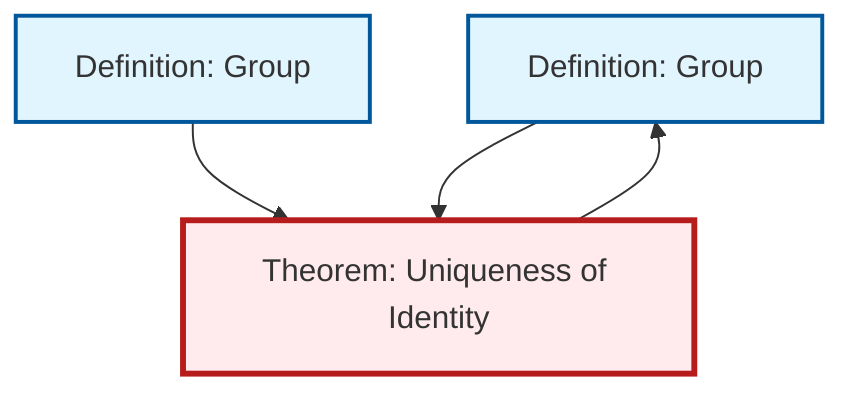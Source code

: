graph TD
    classDef definition fill:#e1f5fe,stroke:#01579b,stroke-width:2px
    classDef theorem fill:#f3e5f5,stroke:#4a148c,stroke-width:2px
    classDef axiom fill:#fff3e0,stroke:#e65100,stroke-width:2px
    classDef example fill:#e8f5e9,stroke:#1b5e20,stroke-width:2px
    classDef current fill:#ffebee,stroke:#b71c1c,stroke-width:3px
    def-group["Definition: Group"]:::definition
    def-group-example["Definition: Group"]:::definition
    thm-unique-identity["Theorem: Uniqueness of Identity"]:::theorem
    def-group-example --> thm-unique-identity
    thm-unique-identity --> def-group
    def-group --> thm-unique-identity
    class thm-unique-identity current